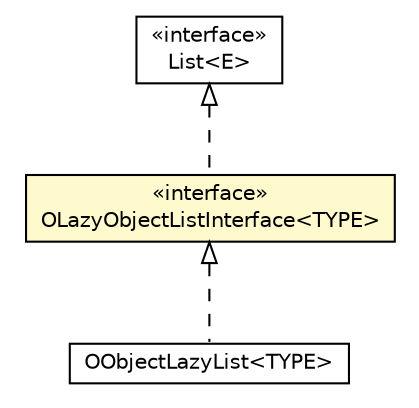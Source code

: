 #!/usr/local/bin/dot
#
# Class diagram 
# Generated by UMLGraph version R5_6-24-gf6e263 (http://www.umlgraph.org/)
#

digraph G {
	edge [fontname="Helvetica",fontsize=10,labelfontname="Helvetica",labelfontsize=10];
	node [fontname="Helvetica",fontsize=10,shape=plaintext];
	nodesep=0.25;
	ranksep=0.5;
	// com.orientechnologies.orient.core.db.object.OLazyObjectListInterface<TYPE>
	c4107196 [label=<<table title="com.orientechnologies.orient.core.db.object.OLazyObjectListInterface" border="0" cellborder="1" cellspacing="0" cellpadding="2" port="p" bgcolor="lemonChiffon" href="./OLazyObjectListInterface.html">
		<tr><td><table border="0" cellspacing="0" cellpadding="1">
<tr><td align="center" balign="center"> &#171;interface&#187; </td></tr>
<tr><td align="center" balign="center"> OLazyObjectListInterface&lt;TYPE&gt; </td></tr>
		</table></td></tr>
		</table>>, URL="./OLazyObjectListInterface.html", fontname="Helvetica", fontcolor="black", fontsize=10.0];
	// com.orientechnologies.orient.object.db.OObjectLazyList<TYPE>
	c4107207 [label=<<table title="com.orientechnologies.orient.object.db.OObjectLazyList" border="0" cellborder="1" cellspacing="0" cellpadding="2" port="p" href="../../../object/db/OObjectLazyList.html">
		<tr><td><table border="0" cellspacing="0" cellpadding="1">
<tr><td align="center" balign="center"> OObjectLazyList&lt;TYPE&gt; </td></tr>
		</table></td></tr>
		</table>>, URL="../../../object/db/OObjectLazyList.html", fontname="Helvetica", fontcolor="black", fontsize=10.0];
	//com.orientechnologies.orient.core.db.object.OLazyObjectListInterface<TYPE> implements java.util.List<E>
	c4107939:p -> c4107196:p [dir=back,arrowtail=empty,style=dashed];
	//com.orientechnologies.orient.object.db.OObjectLazyList<TYPE> implements com.orientechnologies.orient.core.db.object.OLazyObjectListInterface<TYPE>
	c4107196:p -> c4107207:p [dir=back,arrowtail=empty,style=dashed];
	// java.util.List<E>
	c4107939 [label=<<table title="java.util.List" border="0" cellborder="1" cellspacing="0" cellpadding="2" port="p" href="http://java.sun.com/j2se/1.4.2/docs/api/java/util/List.html">
		<tr><td><table border="0" cellspacing="0" cellpadding="1">
<tr><td align="center" balign="center"> &#171;interface&#187; </td></tr>
<tr><td align="center" balign="center"> List&lt;E&gt; </td></tr>
		</table></td></tr>
		</table>>, URL="http://java.sun.com/j2se/1.4.2/docs/api/java/util/List.html", fontname="Helvetica", fontcolor="black", fontsize=10.0];
}

